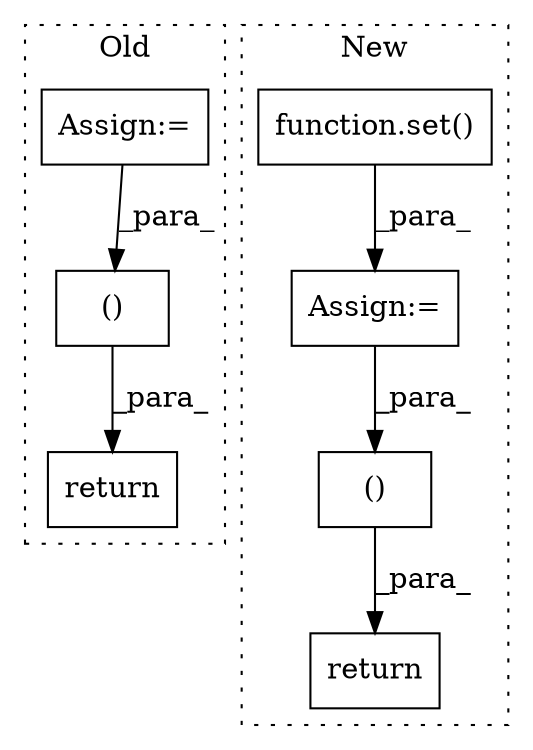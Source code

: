 digraph G {
subgraph cluster0 {
1 [label="return" a="93" s="13451" l="7" shape="box"];
6 [label="()" a="54" s="13472" l="37" shape="box"];
7 [label="Assign:=" a="68" s="13345" l="3" shape="box"];
label = "Old";
style="dotted";
}
subgraph cluster1 {
2 [label="function.set()" a="75" s="13148" l="5" shape="box"];
3 [label="Assign:=" a="68" s="13145" l="3" shape="box"];
4 [label="return" a="93" s="13966" l="7" shape="box"];
5 [label="()" a="54" s="13987" l="50" shape="box"];
label = "New";
style="dotted";
}
2 -> 3 [label="_para_"];
3 -> 5 [label="_para_"];
5 -> 4 [label="_para_"];
6 -> 1 [label="_para_"];
7 -> 6 [label="_para_"];
}